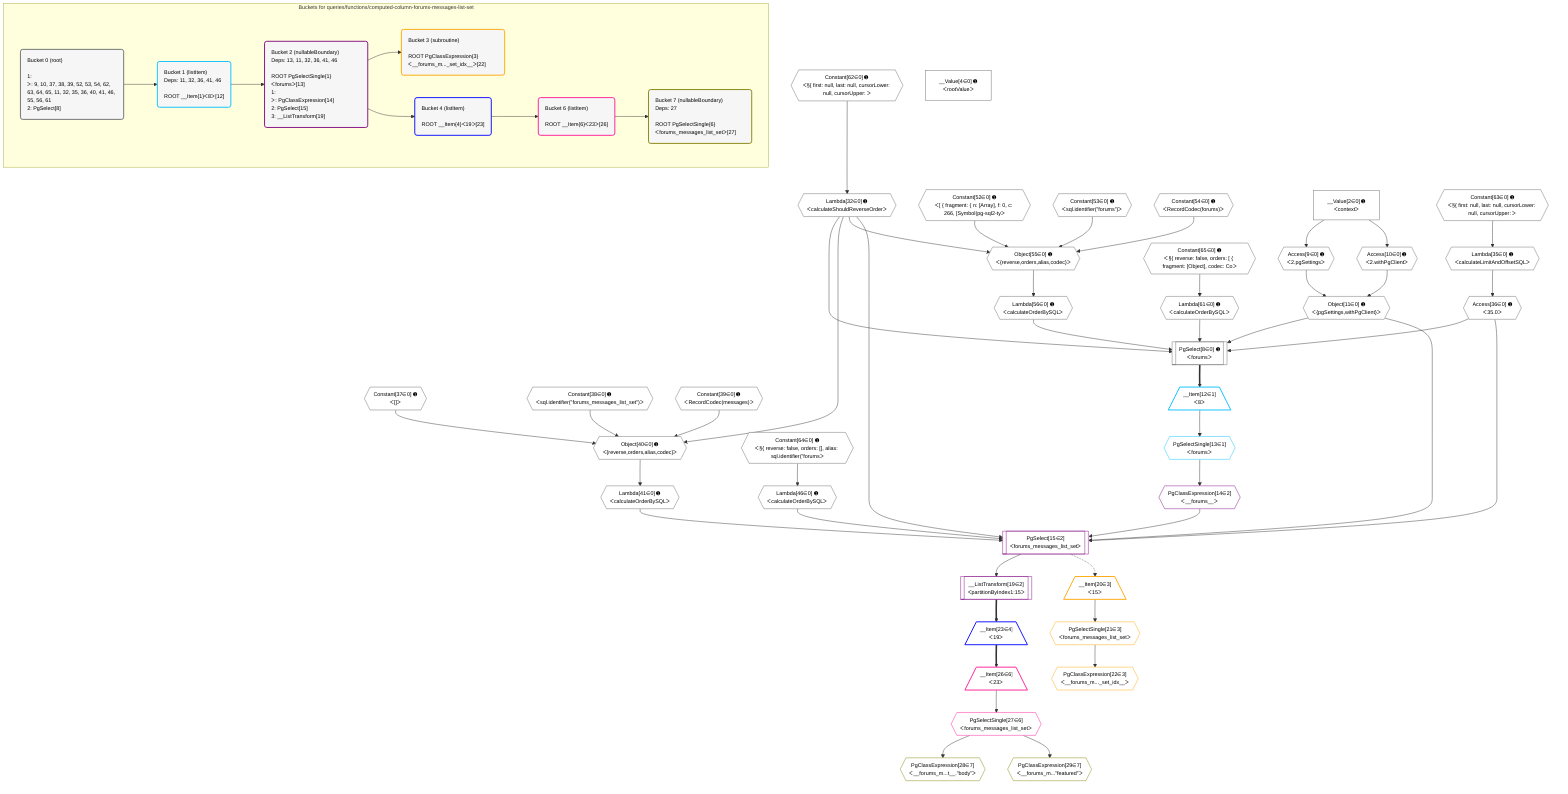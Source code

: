 %%{init: {'themeVariables': { 'fontSize': '12px'}}}%%
graph TD
    classDef path fill:#eee,stroke:#000,color:#000
    classDef plan fill:#fff,stroke-width:1px,color:#000
    classDef itemplan fill:#fff,stroke-width:2px,color:#000
    classDef unbatchedplan fill:#dff,stroke-width:1px,color:#000
    classDef sideeffectplan fill:#fcc,stroke-width:2px,color:#000
    classDef bucket fill:#f6f6f6,color:#000,stroke-width:2px,text-align:left


    %% plan dependencies
    PgSelect8[["PgSelect[8∈0] ➊<br />ᐸforumsᐳ"]]:::plan
    Object11{{"Object[11∈0] ➊<br />ᐸ{pgSettings,withPgClient}ᐳ"}}:::plan
    Lambda32{{"Lambda[32∈0] ➊<br />ᐸcalculateShouldReverseOrderᐳ"}}:::plan
    Access36{{"Access[36∈0] ➊<br />ᐸ35.0ᐳ"}}:::plan
    Lambda56{{"Lambda[56∈0] ➊<br />ᐸcalculateOrderBySQLᐳ"}}:::plan
    Lambda61{{"Lambda[61∈0] ➊<br />ᐸcalculateOrderBySQLᐳ"}}:::plan
    Object11 & Lambda32 & Access36 & Lambda56 & Lambda61 --> PgSelect8
    Object40{{"Object[40∈0] ➊<br />ᐸ{reverse,orders,alias,codec}ᐳ"}}:::plan
    Constant37{{"Constant[37∈0] ➊<br />ᐸ[]ᐳ"}}:::plan
    Constant38{{"Constant[38∈0] ➊<br />ᐸsql.identifier(”forums_messages_list_set”)ᐳ"}}:::plan
    Constant39{{"Constant[39∈0] ➊<br />ᐸRecordCodec(messages)ᐳ"}}:::plan
    Lambda32 & Constant37 & Constant38 & Constant39 --> Object40
    Object55{{"Object[55∈0] ➊<br />ᐸ{reverse,orders,alias,codec}ᐳ"}}:::plan
    Constant52{{"Constant[52∈0] ➊<br />ᐸ[ { fragment: { n: [Array], f: 0, c: 266, [Symbol(pg-sql2-tyᐳ"}}:::plan
    Constant53{{"Constant[53∈0] ➊<br />ᐸsql.identifier(”forums”)ᐳ"}}:::plan
    Constant54{{"Constant[54∈0] ➊<br />ᐸRecordCodec(forums)ᐳ"}}:::plan
    Lambda32 & Constant52 & Constant53 & Constant54 --> Object55
    Access9{{"Access[9∈0] ➊<br />ᐸ2.pgSettingsᐳ"}}:::plan
    Access10{{"Access[10∈0] ➊<br />ᐸ2.withPgClientᐳ"}}:::plan
    Access9 & Access10 --> Object11
    __Value2["__Value[2∈0] ➊<br />ᐸcontextᐳ"]:::plan
    __Value2 --> Access9
    __Value2 --> Access10
    Constant62{{"Constant[62∈0] ➊<br />ᐸ§{ first: null, last: null, cursorLower: null, cursorUpper: ᐳ"}}:::plan
    Constant62 --> Lambda32
    Lambda35{{"Lambda[35∈0] ➊<br />ᐸcalculateLimitAndOffsetSQLᐳ"}}:::plan
    Constant63{{"Constant[63∈0] ➊<br />ᐸ§{ first: null, last: null, cursorLower: null, cursorUpper: ᐳ"}}:::plan
    Constant63 --> Lambda35
    Lambda35 --> Access36
    Lambda41{{"Lambda[41∈0] ➊<br />ᐸcalculateOrderBySQLᐳ"}}:::plan
    Object40 --> Lambda41
    Lambda46{{"Lambda[46∈0] ➊<br />ᐸcalculateOrderBySQLᐳ"}}:::plan
    Constant64{{"Constant[64∈0] ➊<br />ᐸ§{ reverse: false, orders: [], alias: sql.identifier(”forumsᐳ"}}:::plan
    Constant64 --> Lambda46
    Object55 --> Lambda56
    Constant65{{"Constant[65∈0] ➊<br />ᐸ§{ reverse: false, orders: [ { fragment: [Object], codec: Coᐳ"}}:::plan
    Constant65 --> Lambda61
    __Value4["__Value[4∈0] ➊<br />ᐸrootValueᐳ"]:::plan
    __Item12[/"__Item[12∈1]<br />ᐸ8ᐳ"\]:::itemplan
    PgSelect8 ==> __Item12
    PgSelectSingle13{{"PgSelectSingle[13∈1]<br />ᐸforumsᐳ"}}:::plan
    __Item12 --> PgSelectSingle13
    PgSelect15[["PgSelect[15∈2]<br />ᐸforums_messages_list_setᐳ"]]:::plan
    PgClassExpression14{{"PgClassExpression[14∈2]<br />ᐸ__forums__ᐳ"}}:::plan
    Object11 & PgClassExpression14 & Lambda32 & Access36 & Lambda41 & Lambda46 --> PgSelect15
    PgSelectSingle13 --> PgClassExpression14
    __ListTransform19[["__ListTransform[19∈2]<br />ᐸpartitionByIndex1:15ᐳ"]]:::plan
    PgSelect15 --> __ListTransform19
    __Item20[/"__Item[20∈3]<br />ᐸ15ᐳ"\]:::itemplan
    PgSelect15 -.-> __Item20
    PgSelectSingle21{{"PgSelectSingle[21∈3]<br />ᐸforums_messages_list_setᐳ"}}:::plan
    __Item20 --> PgSelectSingle21
    PgClassExpression22{{"PgClassExpression[22∈3]<br />ᐸ__forums_m..._set_idx__ᐳ"}}:::plan
    PgSelectSingle21 --> PgClassExpression22
    __Item23[/"__Item[23∈4]<br />ᐸ19ᐳ"\]:::itemplan
    __ListTransform19 ==> __Item23
    __Item26[/"__Item[26∈6]<br />ᐸ23ᐳ"\]:::itemplan
    __Item23 ==> __Item26
    PgSelectSingle27{{"PgSelectSingle[27∈6]<br />ᐸforums_messages_list_setᐳ"}}:::plan
    __Item26 --> PgSelectSingle27
    PgClassExpression28{{"PgClassExpression[28∈7]<br />ᐸ__forums_m...t__.”body”ᐳ"}}:::plan
    PgSelectSingle27 --> PgClassExpression28
    PgClassExpression29{{"PgClassExpression[29∈7]<br />ᐸ__forums_m...”featured”ᐳ"}}:::plan
    PgSelectSingle27 --> PgClassExpression29

    %% define steps

    subgraph "Buckets for queries/functions/computed-column-forums-messages-list-set"
    Bucket0("Bucket 0 (root)<br /><br />1: <br />ᐳ: 9, 10, 37, 38, 39, 52, 53, 54, 62, 63, 64, 65, 11, 32, 35, 36, 40, 41, 46, 55, 56, 61<br />2: PgSelect[8]"):::bucket
    classDef bucket0 stroke:#696969
    class Bucket0,__Value2,__Value4,PgSelect8,Access9,Access10,Object11,Lambda32,Lambda35,Access36,Constant37,Constant38,Constant39,Object40,Lambda41,Lambda46,Constant52,Constant53,Constant54,Object55,Lambda56,Lambda61,Constant62,Constant63,Constant64,Constant65 bucket0
    Bucket1("Bucket 1 (listItem)<br />Deps: 11, 32, 36, 41, 46<br /><br />ROOT __Item{1}ᐸ8ᐳ[12]"):::bucket
    classDef bucket1 stroke:#00bfff
    class Bucket1,__Item12,PgSelectSingle13 bucket1
    Bucket2("Bucket 2 (nullableBoundary)<br />Deps: 13, 11, 32, 36, 41, 46<br /><br />ROOT PgSelectSingle{1}ᐸforumsᐳ[13]<br />1: <br />ᐳ: PgClassExpression[14]<br />2: PgSelect[15]<br />3: __ListTransform[19]"):::bucket
    classDef bucket2 stroke:#7f007f
    class Bucket2,PgClassExpression14,PgSelect15,__ListTransform19 bucket2
    Bucket3("Bucket 3 (subroutine)<br /><br />ROOT PgClassExpression{3}ᐸ__forums_m..._set_idx__ᐳ[22]"):::bucket
    classDef bucket3 stroke:#ffa500
    class Bucket3,__Item20,PgSelectSingle21,PgClassExpression22 bucket3
    Bucket4("Bucket 4 (listItem)<br /><br />ROOT __Item{4}ᐸ19ᐳ[23]"):::bucket
    classDef bucket4 stroke:#0000ff
    class Bucket4,__Item23 bucket4
    Bucket6("Bucket 6 (listItem)<br /><br />ROOT __Item{6}ᐸ23ᐳ[26]"):::bucket
    classDef bucket6 stroke:#ff1493
    class Bucket6,__Item26,PgSelectSingle27 bucket6
    Bucket7("Bucket 7 (nullableBoundary)<br />Deps: 27<br /><br />ROOT PgSelectSingle{6}ᐸforums_messages_list_setᐳ[27]"):::bucket
    classDef bucket7 stroke:#808000
    class Bucket7,PgClassExpression28,PgClassExpression29 bucket7
    Bucket0 --> Bucket1
    Bucket1 --> Bucket2
    Bucket2 --> Bucket3 & Bucket4
    Bucket4 --> Bucket6
    Bucket6 --> Bucket7
    end